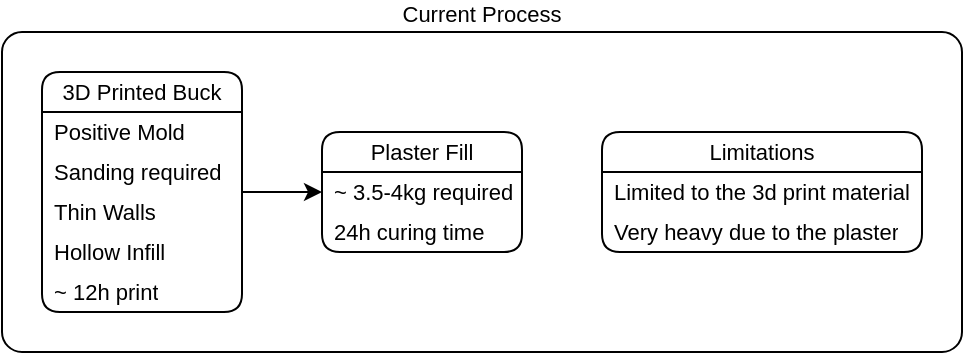 <mxfile version="28.2.8">
  <diagram name="Page-1" id="-gFz8rXc9X9m0aZYtLIu">
    <mxGraphModel dx="769" dy="479" grid="1" gridSize="10" guides="1" tooltips="1" connect="1" arrows="1" fold="1" page="1" pageScale="1" pageWidth="600" pageHeight="600" math="0" shadow="0">
      <root>
        <mxCell id="0" />
        <mxCell id="1" parent="0" />
        <mxCell id="GpopK9TiqDCcpEPvR-oR-17" value="Current Process" style="rounded=1;whiteSpace=wrap;html=1;fontFamily=Helvetica;fontSize=11;fontColor=default;labelBackgroundColor=default;absoluteArcSize=1;container=1;dropTarget=1;collapsible=0;recursiveResize=0;labelPosition=center;verticalLabelPosition=top;align=center;verticalAlign=bottom;" vertex="1" parent="1">
          <mxGeometry x="40" y="40" width="480" height="160" as="geometry" />
        </mxCell>
        <mxCell id="GpopK9TiqDCcpEPvR-oR-12" style="edgeStyle=none;shape=connector;rounded=0;orthogonalLoop=1;jettySize=auto;html=1;exitX=1;exitY=0.5;exitDx=0;exitDy=0;entryX=0;entryY=0.5;entryDx=0;entryDy=0;strokeColor=default;align=center;verticalAlign=middle;fontFamily=Helvetica;fontSize=11;fontColor=default;labelBackgroundColor=default;endArrow=classic;" edge="1" parent="GpopK9TiqDCcpEPvR-oR-17" source="GpopK9TiqDCcpEPvR-oR-4" target="GpopK9TiqDCcpEPvR-oR-8">
          <mxGeometry relative="1" as="geometry" />
        </mxCell>
        <mxCell id="GpopK9TiqDCcpEPvR-oR-4" value="3D Printed Buck" style="swimlane;fontStyle=0;childLayout=stackLayout;horizontal=1;startSize=20;horizontalStack=0;resizeParent=1;resizeParentMax=0;resizeLast=0;collapsible=0;marginBottom=0;whiteSpace=wrap;html=1;rounded=1;container=1;fontFamily=Helvetica;fontSize=11;fontColor=default;labelBackgroundColor=default;" vertex="1" parent="GpopK9TiqDCcpEPvR-oR-17">
          <mxGeometry x="20" y="20" width="100" height="120" as="geometry" />
        </mxCell>
        <mxCell id="GpopK9TiqDCcpEPvR-oR-13" value="Positive Mold" style="text;strokeColor=none;fillColor=none;align=left;verticalAlign=middle;spacingLeft=4;spacingRight=4;overflow=hidden;points=[[0,0.5],[1,0.5]];portConstraint=eastwest;rotatable=0;whiteSpace=wrap;html=1;fontFamily=Helvetica;fontSize=11;fontColor=default;labelBackgroundColor=default;" vertex="1" parent="GpopK9TiqDCcpEPvR-oR-4">
          <mxGeometry y="20" width="100" height="20" as="geometry" />
        </mxCell>
        <mxCell id="GpopK9TiqDCcpEPvR-oR-16" value="Sanding required" style="text;strokeColor=none;fillColor=none;align=left;verticalAlign=middle;spacingLeft=4;spacingRight=4;overflow=hidden;points=[[0,0.5],[1,0.5]];portConstraint=eastwest;rotatable=0;whiteSpace=wrap;html=1;fontFamily=Helvetica;fontSize=11;fontColor=default;labelBackgroundColor=default;" vertex="1" parent="GpopK9TiqDCcpEPvR-oR-4">
          <mxGeometry y="40" width="100" height="20" as="geometry" />
        </mxCell>
        <mxCell id="GpopK9TiqDCcpEPvR-oR-5" value="Thin Walls" style="text;strokeColor=none;fillColor=none;align=left;verticalAlign=middle;spacingLeft=4;spacingRight=4;overflow=hidden;points=[[0,0.5],[1,0.5]];portConstraint=eastwest;rotatable=0;whiteSpace=wrap;html=1;fontFamily=Helvetica;fontSize=11;fontColor=default;labelBackgroundColor=default;" vertex="1" parent="GpopK9TiqDCcpEPvR-oR-4">
          <mxGeometry y="60" width="100" height="20" as="geometry" />
        </mxCell>
        <mxCell id="GpopK9TiqDCcpEPvR-oR-6" value="Hollow Infill" style="text;strokeColor=none;fillColor=none;align=left;verticalAlign=middle;spacingLeft=4;spacingRight=4;overflow=hidden;points=[[0,0.5],[1,0.5]];portConstraint=eastwest;rotatable=0;whiteSpace=wrap;html=1;fontFamily=Helvetica;fontSize=11;fontColor=default;labelBackgroundColor=default;" vertex="1" parent="GpopK9TiqDCcpEPvR-oR-4">
          <mxGeometry y="80" width="100" height="20" as="geometry" />
        </mxCell>
        <mxCell id="GpopK9TiqDCcpEPvR-oR-7" value="~ 12h print" style="text;strokeColor=none;fillColor=none;align=left;verticalAlign=middle;spacingLeft=4;spacingRight=4;overflow=hidden;points=[[0,0.5],[1,0.5]];portConstraint=eastwest;rotatable=0;whiteSpace=wrap;html=1;fontFamily=Helvetica;fontSize=11;fontColor=default;labelBackgroundColor=default;" vertex="1" parent="GpopK9TiqDCcpEPvR-oR-4">
          <mxGeometry y="100" width="100" height="20" as="geometry" />
        </mxCell>
        <mxCell id="GpopK9TiqDCcpEPvR-oR-8" value="Plaster Fill" style="swimlane;fontStyle=0;childLayout=stackLayout;horizontal=1;startSize=20;horizontalStack=0;resizeParent=1;resizeParentMax=0;resizeLast=0;collapsible=0;marginBottom=0;whiteSpace=wrap;html=1;rounded=1;container=1;fontFamily=Helvetica;fontSize=11;fontColor=default;labelBackgroundColor=default;" vertex="1" parent="GpopK9TiqDCcpEPvR-oR-17">
          <mxGeometry x="160" y="50" width="100" height="60" as="geometry" />
        </mxCell>
        <mxCell id="GpopK9TiqDCcpEPvR-oR-9" value="~ 3.5-4kg required" style="text;strokeColor=none;fillColor=none;align=left;verticalAlign=middle;spacingLeft=4;spacingRight=4;overflow=hidden;points=[[0,0.5],[1,0.5]];portConstraint=eastwest;rotatable=0;whiteSpace=wrap;html=1;fontFamily=Helvetica;fontSize=11;fontColor=default;labelBackgroundColor=default;" vertex="1" parent="GpopK9TiqDCcpEPvR-oR-8">
          <mxGeometry y="20" width="100" height="20" as="geometry" />
        </mxCell>
        <mxCell id="GpopK9TiqDCcpEPvR-oR-14" value="24h curing time" style="text;strokeColor=none;fillColor=none;align=left;verticalAlign=middle;spacingLeft=4;spacingRight=4;overflow=hidden;points=[[0,0.5],[1,0.5]];portConstraint=eastwest;rotatable=0;whiteSpace=wrap;html=1;fontFamily=Helvetica;fontSize=11;fontColor=default;labelBackgroundColor=default;" vertex="1" parent="GpopK9TiqDCcpEPvR-oR-8">
          <mxGeometry y="40" width="100" height="20" as="geometry" />
        </mxCell>
        <mxCell id="GpopK9TiqDCcpEPvR-oR-18" value="Limitations" style="swimlane;fontStyle=0;childLayout=stackLayout;horizontal=1;startSize=20;horizontalStack=0;resizeParent=1;resizeParentMax=0;resizeLast=0;collapsible=0;marginBottom=0;whiteSpace=wrap;html=1;rounded=1;container=1;fontFamily=Helvetica;fontSize=11;fontColor=default;labelBackgroundColor=default;" vertex="1" parent="GpopK9TiqDCcpEPvR-oR-17">
          <mxGeometry x="300" y="50" width="160" height="60" as="geometry" />
        </mxCell>
        <mxCell id="GpopK9TiqDCcpEPvR-oR-19" value="Limited to the 3d print material" style="text;strokeColor=none;fillColor=none;align=left;verticalAlign=middle;spacingLeft=4;spacingRight=4;overflow=hidden;points=[[0,0.5],[1,0.5]];portConstraint=eastwest;rotatable=0;whiteSpace=wrap;html=1;fontFamily=Helvetica;fontSize=11;fontColor=default;labelBackgroundColor=default;" vertex="1" parent="GpopK9TiqDCcpEPvR-oR-18">
          <mxGeometry y="20" width="160" height="20" as="geometry" />
        </mxCell>
        <mxCell id="GpopK9TiqDCcpEPvR-oR-20" value="Very heavy due to the plaster" style="text;strokeColor=none;fillColor=none;align=left;verticalAlign=middle;spacingLeft=4;spacingRight=4;overflow=hidden;points=[[0,0.5],[1,0.5]];portConstraint=eastwest;rotatable=0;whiteSpace=wrap;html=1;fontFamily=Helvetica;fontSize=11;fontColor=default;labelBackgroundColor=default;" vertex="1" parent="GpopK9TiqDCcpEPvR-oR-18">
          <mxGeometry y="40" width="160" height="20" as="geometry" />
        </mxCell>
      </root>
    </mxGraphModel>
  </diagram>
</mxfile>
